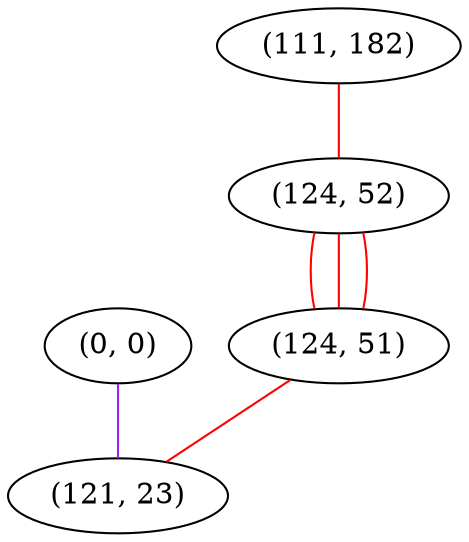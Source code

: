 graph "" {
"(0, 0)";
"(111, 182)";
"(124, 52)";
"(124, 51)";
"(121, 23)";
"(0, 0)" -- "(121, 23)"  [color=purple, key=0, weight=4];
"(111, 182)" -- "(124, 52)"  [color=red, key=0, weight=1];
"(124, 52)" -- "(124, 51)"  [color=red, key=0, weight=1];
"(124, 52)" -- "(124, 51)"  [color=red, key=1, weight=1];
"(124, 52)" -- "(124, 51)"  [color=red, key=2, weight=1];
"(124, 51)" -- "(121, 23)"  [color=red, key=0, weight=1];
}
